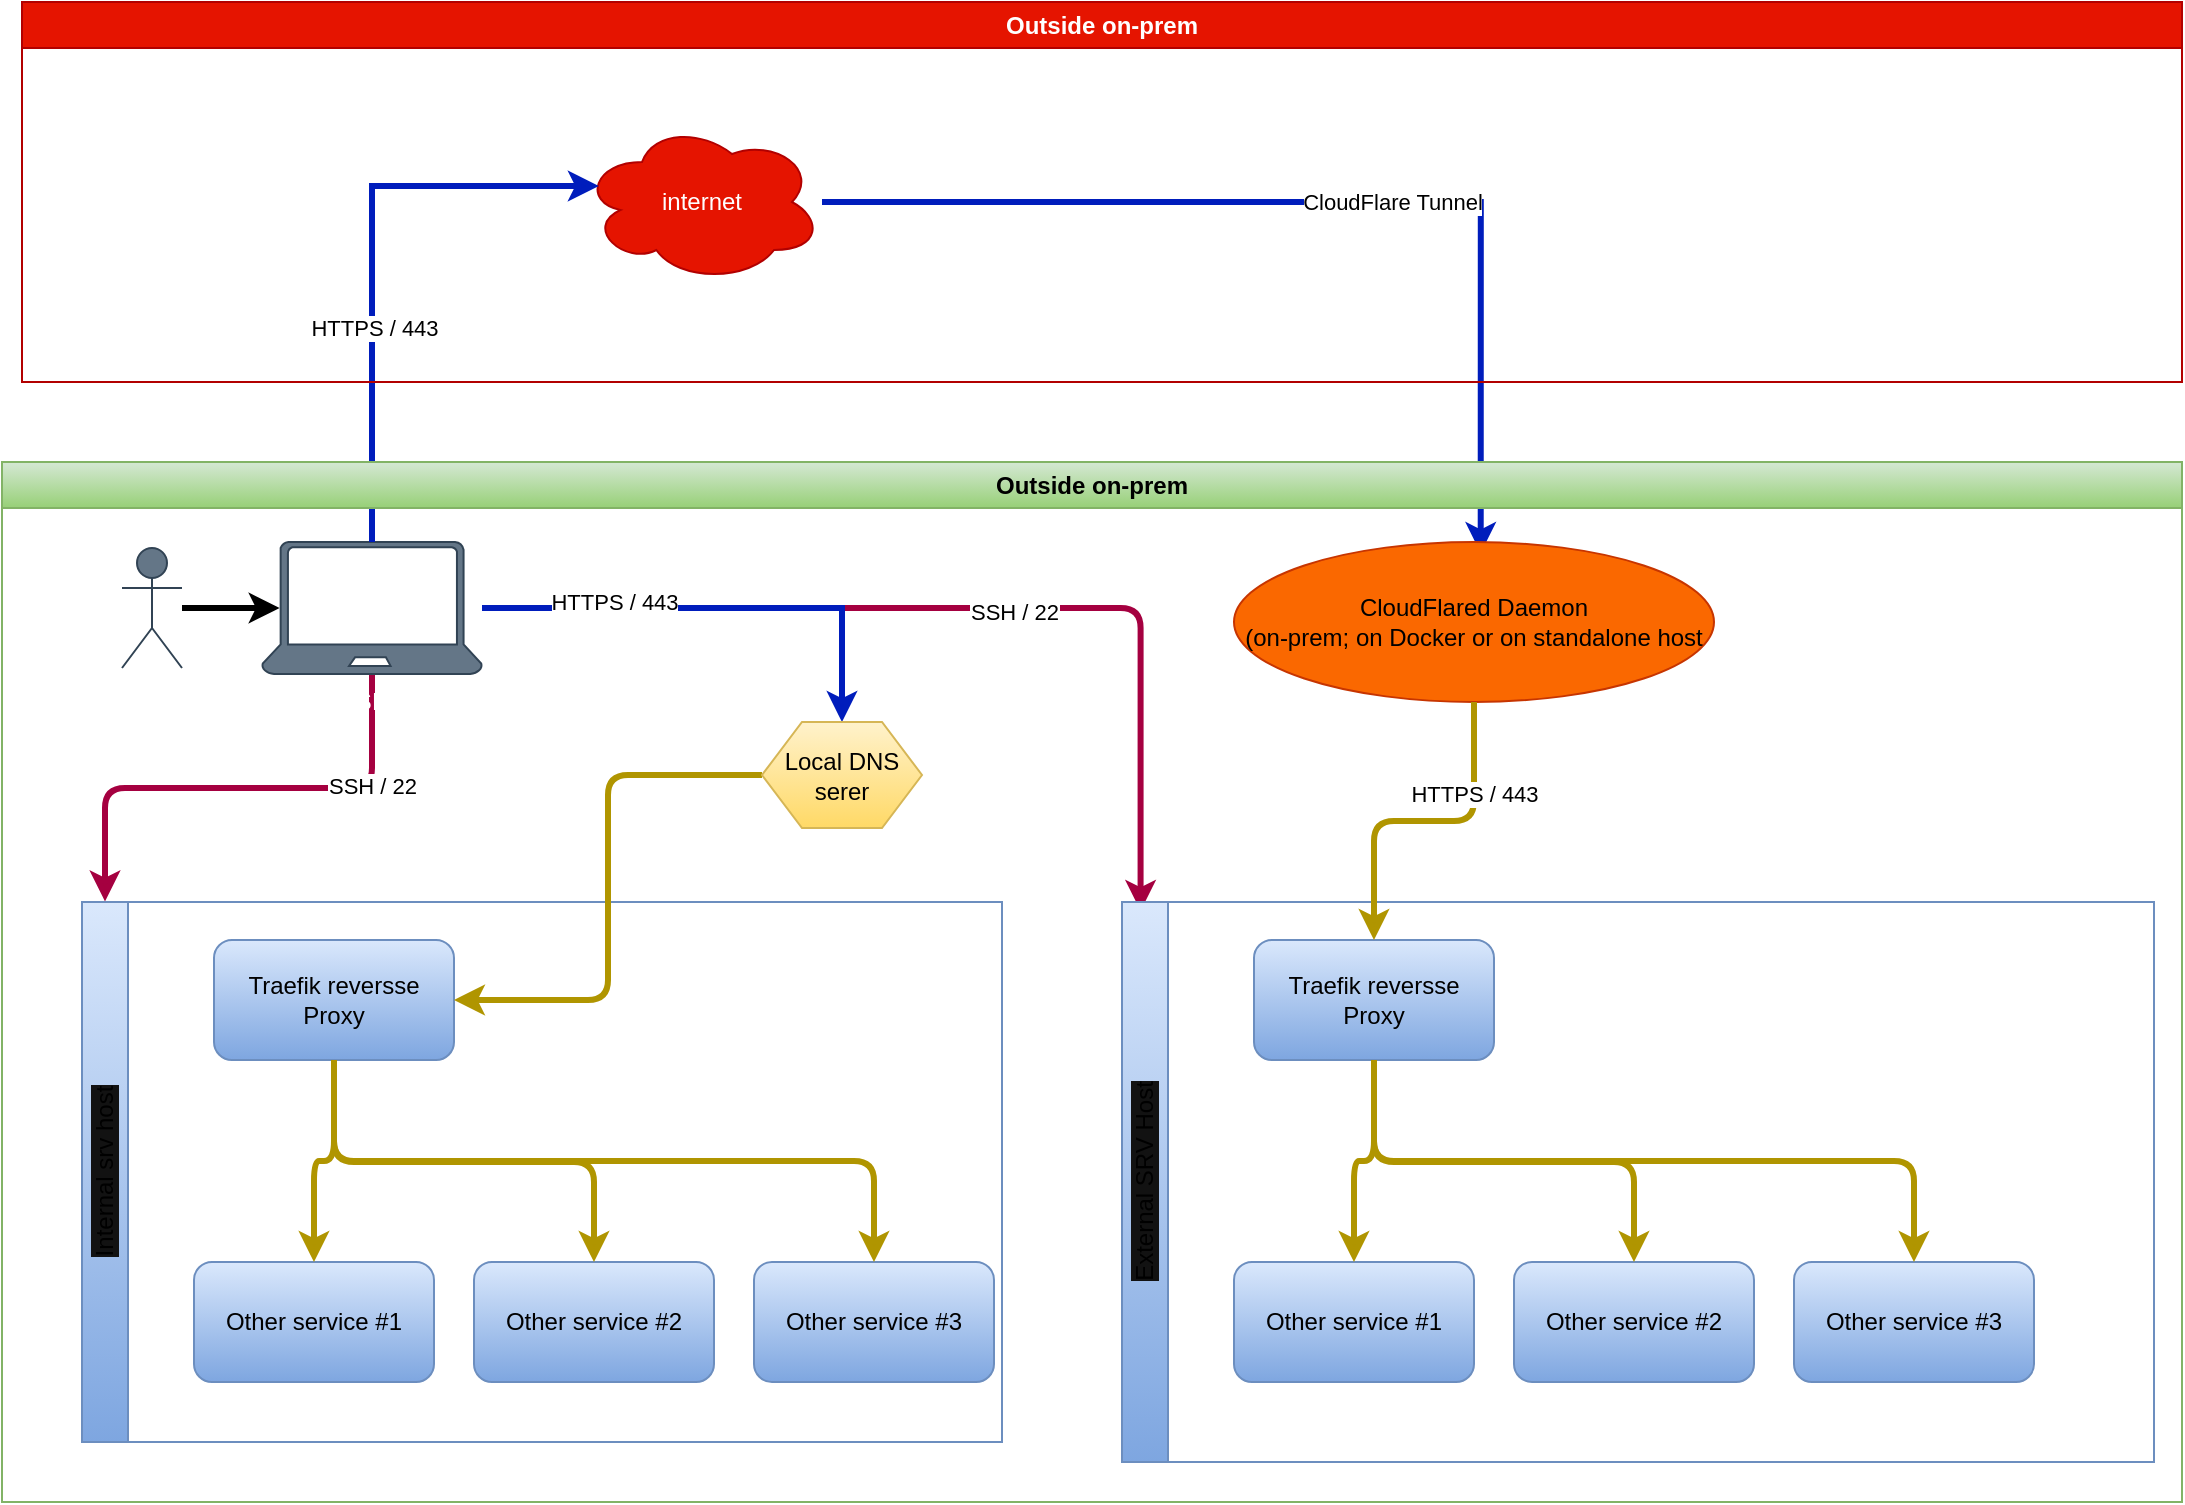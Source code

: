 <mxfile version="26.0.11">
  <diagram name="Page-1" id="8ce9d11a-91a2-4d17-14d8-a56ed91bf033">
    <mxGraphModel dx="1195" dy="1472" grid="1" gridSize="10" guides="1" tooltips="1" connect="1" arrows="1" fold="1" page="1" pageScale="1" pageWidth="1100" pageHeight="850" background="none" math="0" shadow="0">
      <root>
        <mxCell id="0" />
        <mxCell id="1" parent="0" />
        <mxCell id="pGuF5hiKfASu8fbuPq4C-2" value="Dev" style="shape=umlActor;verticalLabelPosition=bottom;verticalAlign=top;html=1;outlineConnect=0;fillColor=#647687;fontColor=#ffffff;strokeColor=#314354;" vertex="1" parent="1">
          <mxGeometry x="100" y="223" width="30" height="60" as="geometry" />
        </mxCell>
        <mxCell id="pGuF5hiKfASu8fbuPq4C-10" style="edgeStyle=orthogonalEdgeStyle;rounded=1;orthogonalLoop=1;jettySize=auto;html=1;strokeWidth=3;entryX=0.018;entryY=0.016;entryDx=0;entryDy=0;fillColor=#d80073;strokeColor=#A50040;entryPerimeter=0;curved=0;" edge="1" parent="1" source="pGuF5hiKfASu8fbuPq4C-3" target="pGuF5hiKfASu8fbuPq4C-31">
          <mxGeometry relative="1" as="geometry">
            <mxPoint x="594" y="423" as="targetPoint" />
          </mxGeometry>
        </mxCell>
        <mxCell id="pGuF5hiKfASu8fbuPq4C-51" value="SSH / 22" style="edgeLabel;html=1;align=center;verticalAlign=middle;resizable=0;points=[];" vertex="1" connectable="0" parent="pGuF5hiKfASu8fbuPq4C-10">
          <mxGeometry x="0.106" y="-2" relative="1" as="geometry">
            <mxPoint as="offset" />
          </mxGeometry>
        </mxCell>
        <mxCell id="pGuF5hiKfASu8fbuPq4C-11" style="edgeStyle=orthogonalEdgeStyle;rounded=1;orthogonalLoop=1;jettySize=auto;html=1;strokeWidth=3;fillColor=#d80073;strokeColor=#A50040;curved=0;entryX=0.025;entryY=-0.001;entryDx=0;entryDy=0;entryPerimeter=0;" edge="1" parent="1" source="pGuF5hiKfASu8fbuPq4C-3" target="pGuF5hiKfASu8fbuPq4C-36">
          <mxGeometry relative="1" as="geometry">
            <mxPoint x="374" y="370.0" as="targetPoint" />
          </mxGeometry>
        </mxCell>
        <mxCell id="pGuF5hiKfASu8fbuPq4C-12" value="SSH / 22" style="edgeLabel;html=1;align=center;verticalAlign=middle;resizable=0;points=[];" vertex="1" connectable="0" parent="pGuF5hiKfASu8fbuPq4C-11">
          <mxGeometry x="-0.537" y="-1" relative="1" as="geometry">
            <mxPoint as="offset" />
          </mxGeometry>
        </mxCell>
        <mxCell id="pGuF5hiKfASu8fbuPq4C-47" style="edgeStyle=orthogonalEdgeStyle;rounded=0;orthogonalLoop=1;jettySize=auto;html=1;entryX=0.5;entryY=0;entryDx=0;entryDy=0;strokeColor=#001DBC;strokeWidth=3;align=center;verticalAlign=middle;fontFamily=Helvetica;fontSize=11;fontColor=default;labelBackgroundColor=default;endArrow=classic;fillColor=#0050ef;" edge="1" parent="1" source="pGuF5hiKfASu8fbuPq4C-3" target="pGuF5hiKfASu8fbuPq4C-46">
          <mxGeometry relative="1" as="geometry" />
        </mxCell>
        <mxCell id="pGuF5hiKfASu8fbuPq4C-50" value="HTTPS / 443" style="edgeLabel;html=1;align=center;verticalAlign=middle;resizable=0;points=[];" vertex="1" connectable="0" parent="pGuF5hiKfASu8fbuPq4C-47">
          <mxGeometry x="-0.444" y="3" relative="1" as="geometry">
            <mxPoint as="offset" />
          </mxGeometry>
        </mxCell>
        <mxCell id="pGuF5hiKfASu8fbuPq4C-3" value="ANSIBLE" style="sketch=0;aspect=fixed;pointerEvents=1;shadow=0;dashed=0;html=1;strokeColor=#314354;labelPosition=center;verticalLabelPosition=bottom;verticalAlign=top;align=center;fillColor=#647687;shape=mxgraph.azure.laptop;fontColor=#ffffff;" vertex="1" parent="1">
          <mxGeometry x="170" y="220" width="110" height="66" as="geometry" />
        </mxCell>
        <mxCell id="pGuF5hiKfASu8fbuPq4C-4" style="edgeStyle=orthogonalEdgeStyle;rounded=1;orthogonalLoop=1;jettySize=auto;html=1;entryX=0.08;entryY=0.5;entryDx=0;entryDy=0;entryPerimeter=0;strokeWidth=3;curved=0;" edge="1" parent="1" source="pGuF5hiKfASu8fbuPq4C-2" target="pGuF5hiKfASu8fbuPq4C-3">
          <mxGeometry relative="1" as="geometry" />
        </mxCell>
        <mxCell id="pGuF5hiKfASu8fbuPq4C-19" value="internet" style="ellipse;shape=cloud;whiteSpace=wrap;html=1;fillColor=#e51400;fontColor=#ffffff;strokeColor=#B20000;" vertex="1" parent="1">
          <mxGeometry x="330" y="10" width="120" height="80" as="geometry" />
        </mxCell>
        <mxCell id="pGuF5hiKfASu8fbuPq4C-21" style="edgeStyle=orthogonalEdgeStyle;rounded=0;orthogonalLoop=1;jettySize=auto;html=1;entryX=0.07;entryY=0.4;entryDx=0;entryDy=0;entryPerimeter=0;fillColor=#0050ef;strokeColor=#001DBC;strokeWidth=3;exitX=0.5;exitY=0;exitDx=0;exitDy=0;exitPerimeter=0;" edge="1" parent="1" source="pGuF5hiKfASu8fbuPq4C-3" target="pGuF5hiKfASu8fbuPq4C-19">
          <mxGeometry relative="1" as="geometry">
            <Array as="points">
              <mxPoint x="225" y="42" />
            </Array>
          </mxGeometry>
        </mxCell>
        <mxCell id="pGuF5hiKfASu8fbuPq4C-22" value="HTTPS / 443" style="edgeLabel;html=1;align=center;verticalAlign=middle;resizable=0;points=[];" vertex="1" connectable="0" parent="pGuF5hiKfASu8fbuPq4C-21">
          <mxGeometry x="-0.265" y="-1" relative="1" as="geometry">
            <mxPoint as="offset" />
          </mxGeometry>
        </mxCell>
        <mxCell id="pGuF5hiKfASu8fbuPq4C-23" style="edgeStyle=orthogonalEdgeStyle;rounded=0;orthogonalLoop=1;jettySize=auto;html=1;entryX=0.514;entryY=0.069;entryDx=0;entryDy=0;entryPerimeter=0;strokeColor=light-dark(#001DBC,#7EA6E0);strokeWidth=3;align=center;verticalAlign=middle;fontFamily=Helvetica;fontSize=11;fontColor=default;labelBackgroundColor=default;endArrow=classic;fillColor=#0050ef;" edge="1" parent="1" source="pGuF5hiKfASu8fbuPq4C-19" target="pGuF5hiKfASu8fbuPq4C-17">
          <mxGeometry relative="1" as="geometry" />
        </mxCell>
        <mxCell id="pGuF5hiKfASu8fbuPq4C-24" value="CloudFlare Tunnel" style="edgeLabel;html=1;align=center;verticalAlign=middle;resizable=0;points=[];rounded=0;strokeColor=#001DBC;strokeWidth=3;fontFamily=Helvetica;fontSize=11;fontColor=default;labelBackgroundColor=default;fillColor=#0050ef;" vertex="1" connectable="0" parent="pGuF5hiKfASu8fbuPq4C-23">
          <mxGeometry x="0.127" y="-1" relative="1" as="geometry">
            <mxPoint y="-1" as="offset" />
          </mxGeometry>
        </mxCell>
        <mxCell id="pGuF5hiKfASu8fbuPq4C-25" value="Outside on-prem" style="swimlane;whiteSpace=wrap;html=1;fillColor=#e51400;fontColor=#ffffff;strokeColor=#B20000;" vertex="1" parent="1">
          <mxGeometry x="50" y="-50" width="1080" height="190" as="geometry" />
        </mxCell>
        <mxCell id="pGuF5hiKfASu8fbuPq4C-35" value="Outside on-prem" style="swimlane;whiteSpace=wrap;html=1;fillColor=#d5e8d4;strokeColor=#82b366;gradientColor=#97d077;" vertex="1" parent="1">
          <mxGeometry x="40" y="180" width="1090" height="520" as="geometry" />
        </mxCell>
        <mxCell id="pGuF5hiKfASu8fbuPq4C-36" value="&lt;span style=&quot;font-weight: 400; text-wrap-mode: nowrap; background-color: rgb(18, 18, 18);&quot;&gt;&lt;font style=&quot;color: light-dark(rgb(0, 0, 0), rgb(0, 0, 0));&quot;&gt;Internal srv host&lt;/font&gt;&lt;/span&gt;" style="swimlane;horizontal=0;whiteSpace=wrap;html=1;fillColor=#dae8fc;gradientColor=#7ea6e0;strokeColor=#6c8ebf;" vertex="1" parent="pGuF5hiKfASu8fbuPq4C-35">
          <mxGeometry x="40" y="220" width="460" height="270" as="geometry" />
        </mxCell>
        <mxCell id="pGuF5hiKfASu8fbuPq4C-37" value="" style="shape=image;html=1;verticalAlign=top;verticalLabelPosition=bottom;labelBackgroundColor=#ffffff;imageAspect=0;aspect=fixed;image=https://cdn1.iconfinder.com/data/icons/unicons-line-vol-3/24/docker-128.png" vertex="1" parent="pGuF5hiKfASu8fbuPq4C-36">
          <mxGeometry x="374" width="86" height="86" as="geometry" />
        </mxCell>
        <mxCell id="pGuF5hiKfASu8fbuPq4C-38" value="Traefik reversse Proxy" style="rounded=1;whiteSpace=wrap;html=1;fillColor=#dae8fc;strokeColor=#6c8ebf;gradientColor=#7ea6e0;" vertex="1" parent="pGuF5hiKfASu8fbuPq4C-36">
          <mxGeometry x="66" y="19" width="120" height="60" as="geometry" />
        </mxCell>
        <mxCell id="pGuF5hiKfASu8fbuPq4C-39" value="Other service #1" style="rounded=1;whiteSpace=wrap;html=1;fillColor=#dae8fc;strokeColor=#6c8ebf;gradientColor=#7ea6e0;" vertex="1" parent="pGuF5hiKfASu8fbuPq4C-36">
          <mxGeometry x="56" y="180" width="120" height="60" as="geometry" />
        </mxCell>
        <mxCell id="pGuF5hiKfASu8fbuPq4C-40" style="edgeStyle=orthogonalEdgeStyle;rounded=1;orthogonalLoop=1;jettySize=auto;html=1;entryX=0.5;entryY=0;entryDx=0;entryDy=0;strokeColor=#B09500;strokeWidth=3;align=center;verticalAlign=middle;fontFamily=Helvetica;fontSize=11;fontColor=default;labelBackgroundColor=default;endArrow=classic;fillColor=#e3c800;curved=0;" edge="1" parent="pGuF5hiKfASu8fbuPq4C-36" source="pGuF5hiKfASu8fbuPq4C-38" target="pGuF5hiKfASu8fbuPq4C-39">
          <mxGeometry relative="1" as="geometry" />
        </mxCell>
        <mxCell id="pGuF5hiKfASu8fbuPq4C-41" value="Other service #2" style="rounded=1;whiteSpace=wrap;html=1;fillColor=#dae8fc;strokeColor=#6c8ebf;gradientColor=#7ea6e0;" vertex="1" parent="pGuF5hiKfASu8fbuPq4C-36">
          <mxGeometry x="196" y="180" width="120" height="60" as="geometry" />
        </mxCell>
        <mxCell id="pGuF5hiKfASu8fbuPq4C-42" style="edgeStyle=orthogonalEdgeStyle;rounded=1;orthogonalLoop=1;jettySize=auto;html=1;entryX=0.5;entryY=0;entryDx=0;entryDy=0;strokeColor=#B09500;strokeWidth=3;align=center;verticalAlign=middle;fontFamily=Helvetica;fontSize=11;fontColor=default;labelBackgroundColor=default;endArrow=classic;fillColor=#e3c800;curved=0;" edge="1" parent="pGuF5hiKfASu8fbuPq4C-36" source="pGuF5hiKfASu8fbuPq4C-38" target="pGuF5hiKfASu8fbuPq4C-41">
          <mxGeometry relative="1" as="geometry">
            <Array as="points">
              <mxPoint x="126" y="130" />
              <mxPoint x="256" y="130" />
            </Array>
          </mxGeometry>
        </mxCell>
        <mxCell id="pGuF5hiKfASu8fbuPq4C-43" value="Other service #3" style="rounded=1;whiteSpace=wrap;html=1;fillColor=#dae8fc;strokeColor=#6c8ebf;gradientColor=#7ea6e0;" vertex="1" parent="pGuF5hiKfASu8fbuPq4C-36">
          <mxGeometry x="336" y="180" width="120" height="60" as="geometry" />
        </mxCell>
        <mxCell id="pGuF5hiKfASu8fbuPq4C-44" style="edgeStyle=orthogonalEdgeStyle;rounded=1;orthogonalLoop=1;jettySize=auto;html=1;entryX=0.5;entryY=0;entryDx=0;entryDy=0;exitX=0.5;exitY=1;exitDx=0;exitDy=0;strokeColor=#B09500;strokeWidth=3;align=center;verticalAlign=middle;fontFamily=Helvetica;fontSize=11;fontColor=default;labelBackgroundColor=default;endArrow=classic;fillColor=#e3c800;curved=0;" edge="1" parent="pGuF5hiKfASu8fbuPq4C-36" source="pGuF5hiKfASu8fbuPq4C-38" target="pGuF5hiKfASu8fbuPq4C-43">
          <mxGeometry relative="1" as="geometry" />
        </mxCell>
        <mxCell id="pGuF5hiKfASu8fbuPq4C-31" value="&lt;span style=&quot;font-weight: 400; text-wrap-mode: nowrap; background-color: rgb(18, 18, 18);&quot;&gt;&lt;font style=&quot;color: light-dark(rgb(0, 0, 0), rgb(0, 0, 0));&quot;&gt;External SRV Host&lt;/font&gt;&lt;/span&gt;" style="swimlane;horizontal=0;whiteSpace=wrap;html=1;fillColor=#dae8fc;gradientColor=#7ea6e0;strokeColor=#6c8ebf;" vertex="1" parent="pGuF5hiKfASu8fbuPq4C-35">
          <mxGeometry x="560" y="220" width="516" height="280" as="geometry" />
        </mxCell>
        <mxCell id="pGuF5hiKfASu8fbuPq4C-16" value="" style="shape=image;html=1;verticalAlign=top;verticalLabelPosition=bottom;labelBackgroundColor=#ffffff;imageAspect=0;aspect=fixed;image=https://cdn1.iconfinder.com/data/icons/unicons-line-vol-3/24/docker-128.png" vertex="1" parent="pGuF5hiKfASu8fbuPq4C-31">
          <mxGeometry x="430" width="86" height="86" as="geometry" />
        </mxCell>
        <mxCell id="pGuF5hiKfASu8fbuPq4C-18" value="Traefik reversse Proxy" style="rounded=1;whiteSpace=wrap;html=1;fillColor=#dae8fc;strokeColor=#6c8ebf;gradientColor=#7ea6e0;" vertex="1" parent="pGuF5hiKfASu8fbuPq4C-31">
          <mxGeometry x="66" y="19" width="120" height="60" as="geometry" />
        </mxCell>
        <mxCell id="pGuF5hiKfASu8fbuPq4C-28" value="Other service #1" style="rounded=1;whiteSpace=wrap;html=1;fillColor=#dae8fc;strokeColor=#6c8ebf;gradientColor=#7ea6e0;" vertex="1" parent="pGuF5hiKfASu8fbuPq4C-31">
          <mxGeometry x="56" y="180" width="120" height="60" as="geometry" />
        </mxCell>
        <mxCell id="pGuF5hiKfASu8fbuPq4C-32" style="edgeStyle=orthogonalEdgeStyle;rounded=1;orthogonalLoop=1;jettySize=auto;html=1;entryX=0.5;entryY=0;entryDx=0;entryDy=0;strokeColor=#B09500;strokeWidth=3;align=center;verticalAlign=middle;fontFamily=Helvetica;fontSize=11;fontColor=default;labelBackgroundColor=default;endArrow=classic;fillColor=#e3c800;curved=0;" edge="1" parent="pGuF5hiKfASu8fbuPq4C-31" source="pGuF5hiKfASu8fbuPq4C-18" target="pGuF5hiKfASu8fbuPq4C-28">
          <mxGeometry relative="1" as="geometry" />
        </mxCell>
        <mxCell id="pGuF5hiKfASu8fbuPq4C-30" value="Other service #2" style="rounded=1;whiteSpace=wrap;html=1;fillColor=#dae8fc;strokeColor=#6c8ebf;gradientColor=#7ea6e0;" vertex="1" parent="pGuF5hiKfASu8fbuPq4C-31">
          <mxGeometry x="196" y="180" width="120" height="60" as="geometry" />
        </mxCell>
        <mxCell id="pGuF5hiKfASu8fbuPq4C-33" style="edgeStyle=orthogonalEdgeStyle;rounded=1;orthogonalLoop=1;jettySize=auto;html=1;entryX=0.5;entryY=0;entryDx=0;entryDy=0;strokeColor=#B09500;strokeWidth=3;align=center;verticalAlign=middle;fontFamily=Helvetica;fontSize=11;fontColor=default;labelBackgroundColor=default;endArrow=classic;fillColor=#e3c800;curved=0;" edge="1" parent="pGuF5hiKfASu8fbuPq4C-31" source="pGuF5hiKfASu8fbuPq4C-18" target="pGuF5hiKfASu8fbuPq4C-30">
          <mxGeometry relative="1" as="geometry">
            <Array as="points">
              <mxPoint x="126" y="130" />
              <mxPoint x="256" y="130" />
            </Array>
          </mxGeometry>
        </mxCell>
        <mxCell id="pGuF5hiKfASu8fbuPq4C-29" value="Other service #3" style="rounded=1;whiteSpace=wrap;html=1;fillColor=#dae8fc;strokeColor=#6c8ebf;gradientColor=#7ea6e0;" vertex="1" parent="pGuF5hiKfASu8fbuPq4C-31">
          <mxGeometry x="336" y="180" width="120" height="60" as="geometry" />
        </mxCell>
        <mxCell id="pGuF5hiKfASu8fbuPq4C-34" style="edgeStyle=orthogonalEdgeStyle;rounded=1;orthogonalLoop=1;jettySize=auto;html=1;entryX=0.5;entryY=0;entryDx=0;entryDy=0;exitX=0.5;exitY=1;exitDx=0;exitDy=0;strokeColor=#B09500;strokeWidth=3;align=center;verticalAlign=middle;fontFamily=Helvetica;fontSize=11;fontColor=default;labelBackgroundColor=default;endArrow=classic;fillColor=#e3c800;curved=0;" edge="1" parent="pGuF5hiKfASu8fbuPq4C-31" source="pGuF5hiKfASu8fbuPq4C-18" target="pGuF5hiKfASu8fbuPq4C-29">
          <mxGeometry relative="1" as="geometry" />
        </mxCell>
        <mxCell id="pGuF5hiKfASu8fbuPq4C-17" value="CloudFlared Daemon&lt;br&gt;(on-prem; on Docker or on standalone host" style="ellipse;whiteSpace=wrap;html=1;fillColor=#fa6800;fontColor=#000000;strokeColor=#C73500;" vertex="1" parent="pGuF5hiKfASu8fbuPq4C-35">
          <mxGeometry x="616" y="40" width="240" height="80" as="geometry" />
        </mxCell>
        <mxCell id="pGuF5hiKfASu8fbuPq4C-26" style="edgeStyle=orthogonalEdgeStyle;rounded=1;orthogonalLoop=1;jettySize=auto;html=1;entryX=0.5;entryY=0;entryDx=0;entryDy=0;fillColor=#e3c800;strokeColor=#B09500;strokeWidth=3;curved=0;" edge="1" parent="pGuF5hiKfASu8fbuPq4C-35" source="pGuF5hiKfASu8fbuPq4C-17" target="pGuF5hiKfASu8fbuPq4C-18">
          <mxGeometry relative="1" as="geometry" />
        </mxCell>
        <mxCell id="pGuF5hiKfASu8fbuPq4C-27" value="HTTPS / 443" style="edgeLabel;html=1;align=center;verticalAlign=middle;resizable=0;points=[];" vertex="1" connectable="0" parent="pGuF5hiKfASu8fbuPq4C-26">
          <mxGeometry x="-0.463" relative="1" as="geometry">
            <mxPoint as="offset" />
          </mxGeometry>
        </mxCell>
        <mxCell id="pGuF5hiKfASu8fbuPq4C-48" style="edgeStyle=orthogonalEdgeStyle;rounded=1;orthogonalLoop=1;jettySize=auto;html=1;entryX=1;entryY=0.5;entryDx=0;entryDy=0;strokeColor=#B09500;strokeWidth=3;align=center;verticalAlign=middle;fontFamily=Helvetica;fontSize=11;fontColor=default;labelBackgroundColor=default;endArrow=classic;curved=0;fillColor=#e3c800;" edge="1" parent="pGuF5hiKfASu8fbuPq4C-35" source="pGuF5hiKfASu8fbuPq4C-46" target="pGuF5hiKfASu8fbuPq4C-38">
          <mxGeometry relative="1" as="geometry" />
        </mxCell>
        <mxCell id="pGuF5hiKfASu8fbuPq4C-46" value="Local DNS serer" style="shape=hexagon;perimeter=hexagonPerimeter2;whiteSpace=wrap;html=1;fixedSize=1;fillColor=#fff2cc;gradientColor=#ffd966;strokeColor=#d6b656;" vertex="1" parent="pGuF5hiKfASu8fbuPq4C-35">
          <mxGeometry x="380" y="130" width="80" height="53" as="geometry" />
        </mxCell>
      </root>
    </mxGraphModel>
  </diagram>
</mxfile>
